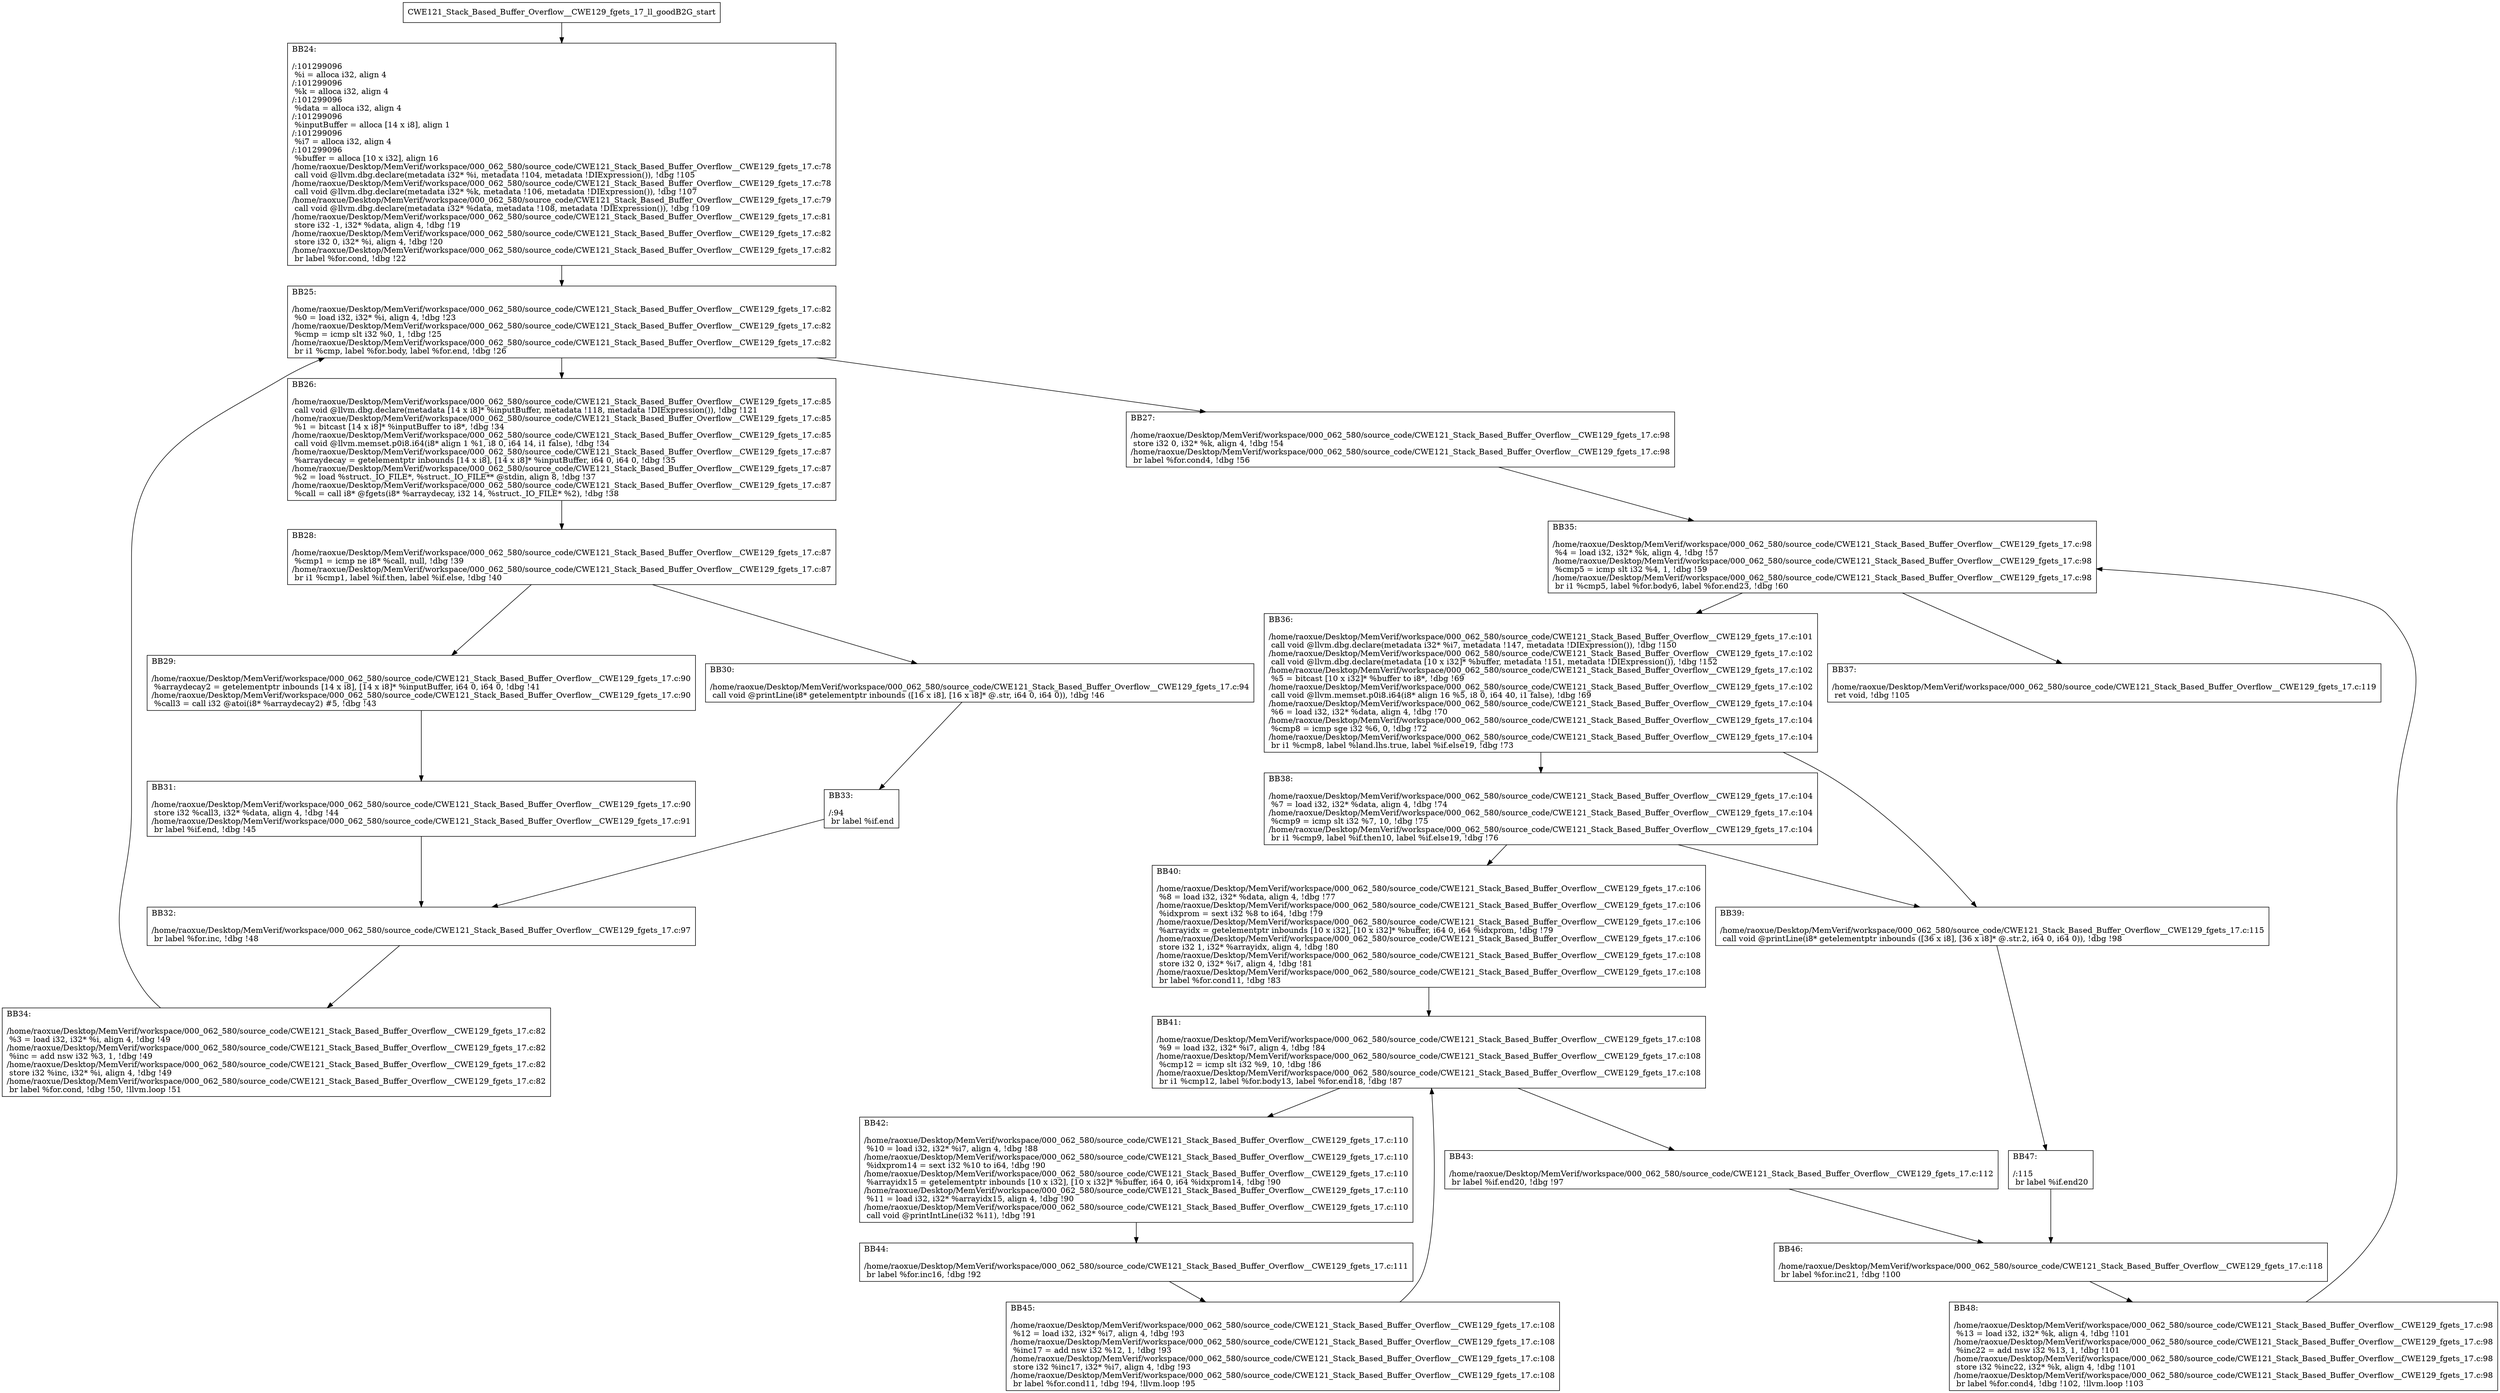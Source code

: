 digraph "CFG for'CWE121_Stack_Based_Buffer_Overflow__CWE129_fgets_17_ll_goodB2G' function" {
	BBCWE121_Stack_Based_Buffer_Overflow__CWE129_fgets_17_ll_goodB2G_start[shape=record,label="{CWE121_Stack_Based_Buffer_Overflow__CWE129_fgets_17_ll_goodB2G_start}"];
	BBCWE121_Stack_Based_Buffer_Overflow__CWE129_fgets_17_ll_goodB2G_start-> CWE121_Stack_Based_Buffer_Overflow__CWE129_fgets_17_ll_goodB2GBB24;
	CWE121_Stack_Based_Buffer_Overflow__CWE129_fgets_17_ll_goodB2GBB24 [shape=record, label="{BB24:\l\l/:101299096\l
  %i = alloca i32, align 4\l
/:101299096\l
  %k = alloca i32, align 4\l
/:101299096\l
  %data = alloca i32, align 4\l
/:101299096\l
  %inputBuffer = alloca [14 x i8], align 1\l
/:101299096\l
  %i7 = alloca i32, align 4\l
/:101299096\l
  %buffer = alloca [10 x i32], align 16\l
/home/raoxue/Desktop/MemVerif/workspace/000_062_580/source_code/CWE121_Stack_Based_Buffer_Overflow__CWE129_fgets_17.c:78\l
  call void @llvm.dbg.declare(metadata i32* %i, metadata !104, metadata !DIExpression()), !dbg !105\l
/home/raoxue/Desktop/MemVerif/workspace/000_062_580/source_code/CWE121_Stack_Based_Buffer_Overflow__CWE129_fgets_17.c:78\l
  call void @llvm.dbg.declare(metadata i32* %k, metadata !106, metadata !DIExpression()), !dbg !107\l
/home/raoxue/Desktop/MemVerif/workspace/000_062_580/source_code/CWE121_Stack_Based_Buffer_Overflow__CWE129_fgets_17.c:79\l
  call void @llvm.dbg.declare(metadata i32* %data, metadata !108, metadata !DIExpression()), !dbg !109\l
/home/raoxue/Desktop/MemVerif/workspace/000_062_580/source_code/CWE121_Stack_Based_Buffer_Overflow__CWE129_fgets_17.c:81\l
  store i32 -1, i32* %data, align 4, !dbg !19\l
/home/raoxue/Desktop/MemVerif/workspace/000_062_580/source_code/CWE121_Stack_Based_Buffer_Overflow__CWE129_fgets_17.c:82\l
  store i32 0, i32* %i, align 4, !dbg !20\l
/home/raoxue/Desktop/MemVerif/workspace/000_062_580/source_code/CWE121_Stack_Based_Buffer_Overflow__CWE129_fgets_17.c:82\l
  br label %for.cond, !dbg !22\l
}"];
	CWE121_Stack_Based_Buffer_Overflow__CWE129_fgets_17_ll_goodB2GBB24-> CWE121_Stack_Based_Buffer_Overflow__CWE129_fgets_17_ll_goodB2GBB25;
	CWE121_Stack_Based_Buffer_Overflow__CWE129_fgets_17_ll_goodB2GBB25 [shape=record, label="{BB25:\l\l/home/raoxue/Desktop/MemVerif/workspace/000_062_580/source_code/CWE121_Stack_Based_Buffer_Overflow__CWE129_fgets_17.c:82\l
  %0 = load i32, i32* %i, align 4, !dbg !23\l
/home/raoxue/Desktop/MemVerif/workspace/000_062_580/source_code/CWE121_Stack_Based_Buffer_Overflow__CWE129_fgets_17.c:82\l
  %cmp = icmp slt i32 %0, 1, !dbg !25\l
/home/raoxue/Desktop/MemVerif/workspace/000_062_580/source_code/CWE121_Stack_Based_Buffer_Overflow__CWE129_fgets_17.c:82\l
  br i1 %cmp, label %for.body, label %for.end, !dbg !26\l
}"];
	CWE121_Stack_Based_Buffer_Overflow__CWE129_fgets_17_ll_goodB2GBB25-> CWE121_Stack_Based_Buffer_Overflow__CWE129_fgets_17_ll_goodB2GBB26;
	CWE121_Stack_Based_Buffer_Overflow__CWE129_fgets_17_ll_goodB2GBB25-> CWE121_Stack_Based_Buffer_Overflow__CWE129_fgets_17_ll_goodB2GBB27;
	CWE121_Stack_Based_Buffer_Overflow__CWE129_fgets_17_ll_goodB2GBB26 [shape=record, label="{BB26:\l\l/home/raoxue/Desktop/MemVerif/workspace/000_062_580/source_code/CWE121_Stack_Based_Buffer_Overflow__CWE129_fgets_17.c:85\l
  call void @llvm.dbg.declare(metadata [14 x i8]* %inputBuffer, metadata !118, metadata !DIExpression()), !dbg !121\l
/home/raoxue/Desktop/MemVerif/workspace/000_062_580/source_code/CWE121_Stack_Based_Buffer_Overflow__CWE129_fgets_17.c:85\l
  %1 = bitcast [14 x i8]* %inputBuffer to i8*, !dbg !34\l
/home/raoxue/Desktop/MemVerif/workspace/000_062_580/source_code/CWE121_Stack_Based_Buffer_Overflow__CWE129_fgets_17.c:85\l
  call void @llvm.memset.p0i8.i64(i8* align 1 %1, i8 0, i64 14, i1 false), !dbg !34\l
/home/raoxue/Desktop/MemVerif/workspace/000_062_580/source_code/CWE121_Stack_Based_Buffer_Overflow__CWE129_fgets_17.c:87\l
  %arraydecay = getelementptr inbounds [14 x i8], [14 x i8]* %inputBuffer, i64 0, i64 0, !dbg !35\l
/home/raoxue/Desktop/MemVerif/workspace/000_062_580/source_code/CWE121_Stack_Based_Buffer_Overflow__CWE129_fgets_17.c:87\l
  %2 = load %struct._IO_FILE*, %struct._IO_FILE** @stdin, align 8, !dbg !37\l
/home/raoxue/Desktop/MemVerif/workspace/000_062_580/source_code/CWE121_Stack_Based_Buffer_Overflow__CWE129_fgets_17.c:87\l
  %call = call i8* @fgets(i8* %arraydecay, i32 14, %struct._IO_FILE* %2), !dbg !38\l
}"];
	CWE121_Stack_Based_Buffer_Overflow__CWE129_fgets_17_ll_goodB2GBB26-> CWE121_Stack_Based_Buffer_Overflow__CWE129_fgets_17_ll_goodB2GBB28;
	CWE121_Stack_Based_Buffer_Overflow__CWE129_fgets_17_ll_goodB2GBB28 [shape=record, label="{BB28:\l\l/home/raoxue/Desktop/MemVerif/workspace/000_062_580/source_code/CWE121_Stack_Based_Buffer_Overflow__CWE129_fgets_17.c:87\l
  %cmp1 = icmp ne i8* %call, null, !dbg !39\l
/home/raoxue/Desktop/MemVerif/workspace/000_062_580/source_code/CWE121_Stack_Based_Buffer_Overflow__CWE129_fgets_17.c:87\l
  br i1 %cmp1, label %if.then, label %if.else, !dbg !40\l
}"];
	CWE121_Stack_Based_Buffer_Overflow__CWE129_fgets_17_ll_goodB2GBB28-> CWE121_Stack_Based_Buffer_Overflow__CWE129_fgets_17_ll_goodB2GBB29;
	CWE121_Stack_Based_Buffer_Overflow__CWE129_fgets_17_ll_goodB2GBB28-> CWE121_Stack_Based_Buffer_Overflow__CWE129_fgets_17_ll_goodB2GBB30;
	CWE121_Stack_Based_Buffer_Overflow__CWE129_fgets_17_ll_goodB2GBB29 [shape=record, label="{BB29:\l\l/home/raoxue/Desktop/MemVerif/workspace/000_062_580/source_code/CWE121_Stack_Based_Buffer_Overflow__CWE129_fgets_17.c:90\l
  %arraydecay2 = getelementptr inbounds [14 x i8], [14 x i8]* %inputBuffer, i64 0, i64 0, !dbg !41\l
/home/raoxue/Desktop/MemVerif/workspace/000_062_580/source_code/CWE121_Stack_Based_Buffer_Overflow__CWE129_fgets_17.c:90\l
  %call3 = call i32 @atoi(i8* %arraydecay2) #5, !dbg !43\l
}"];
	CWE121_Stack_Based_Buffer_Overflow__CWE129_fgets_17_ll_goodB2GBB29-> CWE121_Stack_Based_Buffer_Overflow__CWE129_fgets_17_ll_goodB2GBB31;
	CWE121_Stack_Based_Buffer_Overflow__CWE129_fgets_17_ll_goodB2GBB31 [shape=record, label="{BB31:\l\l/home/raoxue/Desktop/MemVerif/workspace/000_062_580/source_code/CWE121_Stack_Based_Buffer_Overflow__CWE129_fgets_17.c:90\l
  store i32 %call3, i32* %data, align 4, !dbg !44\l
/home/raoxue/Desktop/MemVerif/workspace/000_062_580/source_code/CWE121_Stack_Based_Buffer_Overflow__CWE129_fgets_17.c:91\l
  br label %if.end, !dbg !45\l
}"];
	CWE121_Stack_Based_Buffer_Overflow__CWE129_fgets_17_ll_goodB2GBB31-> CWE121_Stack_Based_Buffer_Overflow__CWE129_fgets_17_ll_goodB2GBB32;
	CWE121_Stack_Based_Buffer_Overflow__CWE129_fgets_17_ll_goodB2GBB30 [shape=record, label="{BB30:\l\l/home/raoxue/Desktop/MemVerif/workspace/000_062_580/source_code/CWE121_Stack_Based_Buffer_Overflow__CWE129_fgets_17.c:94\l
  call void @printLine(i8* getelementptr inbounds ([16 x i8], [16 x i8]* @.str, i64 0, i64 0)), !dbg !46\l
}"];
	CWE121_Stack_Based_Buffer_Overflow__CWE129_fgets_17_ll_goodB2GBB30-> CWE121_Stack_Based_Buffer_Overflow__CWE129_fgets_17_ll_goodB2GBB33;
	CWE121_Stack_Based_Buffer_Overflow__CWE129_fgets_17_ll_goodB2GBB33 [shape=record, label="{BB33:\l\l/:94\l
  br label %if.end\l
}"];
	CWE121_Stack_Based_Buffer_Overflow__CWE129_fgets_17_ll_goodB2GBB33-> CWE121_Stack_Based_Buffer_Overflow__CWE129_fgets_17_ll_goodB2GBB32;
	CWE121_Stack_Based_Buffer_Overflow__CWE129_fgets_17_ll_goodB2GBB32 [shape=record, label="{BB32:\l\l/home/raoxue/Desktop/MemVerif/workspace/000_062_580/source_code/CWE121_Stack_Based_Buffer_Overflow__CWE129_fgets_17.c:97\l
  br label %for.inc, !dbg !48\l
}"];
	CWE121_Stack_Based_Buffer_Overflow__CWE129_fgets_17_ll_goodB2GBB32-> CWE121_Stack_Based_Buffer_Overflow__CWE129_fgets_17_ll_goodB2GBB34;
	CWE121_Stack_Based_Buffer_Overflow__CWE129_fgets_17_ll_goodB2GBB34 [shape=record, label="{BB34:\l\l/home/raoxue/Desktop/MemVerif/workspace/000_062_580/source_code/CWE121_Stack_Based_Buffer_Overflow__CWE129_fgets_17.c:82\l
  %3 = load i32, i32* %i, align 4, !dbg !49\l
/home/raoxue/Desktop/MemVerif/workspace/000_062_580/source_code/CWE121_Stack_Based_Buffer_Overflow__CWE129_fgets_17.c:82\l
  %inc = add nsw i32 %3, 1, !dbg !49\l
/home/raoxue/Desktop/MemVerif/workspace/000_062_580/source_code/CWE121_Stack_Based_Buffer_Overflow__CWE129_fgets_17.c:82\l
  store i32 %inc, i32* %i, align 4, !dbg !49\l
/home/raoxue/Desktop/MemVerif/workspace/000_062_580/source_code/CWE121_Stack_Based_Buffer_Overflow__CWE129_fgets_17.c:82\l
  br label %for.cond, !dbg !50, !llvm.loop !51\l
}"];
	CWE121_Stack_Based_Buffer_Overflow__CWE129_fgets_17_ll_goodB2GBB34-> CWE121_Stack_Based_Buffer_Overflow__CWE129_fgets_17_ll_goodB2GBB25;
	CWE121_Stack_Based_Buffer_Overflow__CWE129_fgets_17_ll_goodB2GBB27 [shape=record, label="{BB27:\l\l/home/raoxue/Desktop/MemVerif/workspace/000_062_580/source_code/CWE121_Stack_Based_Buffer_Overflow__CWE129_fgets_17.c:98\l
  store i32 0, i32* %k, align 4, !dbg !54\l
/home/raoxue/Desktop/MemVerif/workspace/000_062_580/source_code/CWE121_Stack_Based_Buffer_Overflow__CWE129_fgets_17.c:98\l
  br label %for.cond4, !dbg !56\l
}"];
	CWE121_Stack_Based_Buffer_Overflow__CWE129_fgets_17_ll_goodB2GBB27-> CWE121_Stack_Based_Buffer_Overflow__CWE129_fgets_17_ll_goodB2GBB35;
	CWE121_Stack_Based_Buffer_Overflow__CWE129_fgets_17_ll_goodB2GBB35 [shape=record, label="{BB35:\l\l/home/raoxue/Desktop/MemVerif/workspace/000_062_580/source_code/CWE121_Stack_Based_Buffer_Overflow__CWE129_fgets_17.c:98\l
  %4 = load i32, i32* %k, align 4, !dbg !57\l
/home/raoxue/Desktop/MemVerif/workspace/000_062_580/source_code/CWE121_Stack_Based_Buffer_Overflow__CWE129_fgets_17.c:98\l
  %cmp5 = icmp slt i32 %4, 1, !dbg !59\l
/home/raoxue/Desktop/MemVerif/workspace/000_062_580/source_code/CWE121_Stack_Based_Buffer_Overflow__CWE129_fgets_17.c:98\l
  br i1 %cmp5, label %for.body6, label %for.end23, !dbg !60\l
}"];
	CWE121_Stack_Based_Buffer_Overflow__CWE129_fgets_17_ll_goodB2GBB35-> CWE121_Stack_Based_Buffer_Overflow__CWE129_fgets_17_ll_goodB2GBB36;
	CWE121_Stack_Based_Buffer_Overflow__CWE129_fgets_17_ll_goodB2GBB35-> CWE121_Stack_Based_Buffer_Overflow__CWE129_fgets_17_ll_goodB2GBB37;
	CWE121_Stack_Based_Buffer_Overflow__CWE129_fgets_17_ll_goodB2GBB36 [shape=record, label="{BB36:\l\l/home/raoxue/Desktop/MemVerif/workspace/000_062_580/source_code/CWE121_Stack_Based_Buffer_Overflow__CWE129_fgets_17.c:101\l
  call void @llvm.dbg.declare(metadata i32* %i7, metadata !147, metadata !DIExpression()), !dbg !150\l
/home/raoxue/Desktop/MemVerif/workspace/000_062_580/source_code/CWE121_Stack_Based_Buffer_Overflow__CWE129_fgets_17.c:102\l
  call void @llvm.dbg.declare(metadata [10 x i32]* %buffer, metadata !151, metadata !DIExpression()), !dbg !152\l
/home/raoxue/Desktop/MemVerif/workspace/000_062_580/source_code/CWE121_Stack_Based_Buffer_Overflow__CWE129_fgets_17.c:102\l
  %5 = bitcast [10 x i32]* %buffer to i8*, !dbg !69\l
/home/raoxue/Desktop/MemVerif/workspace/000_062_580/source_code/CWE121_Stack_Based_Buffer_Overflow__CWE129_fgets_17.c:102\l
  call void @llvm.memset.p0i8.i64(i8* align 16 %5, i8 0, i64 40, i1 false), !dbg !69\l
/home/raoxue/Desktop/MemVerif/workspace/000_062_580/source_code/CWE121_Stack_Based_Buffer_Overflow__CWE129_fgets_17.c:104\l
  %6 = load i32, i32* %data, align 4, !dbg !70\l
/home/raoxue/Desktop/MemVerif/workspace/000_062_580/source_code/CWE121_Stack_Based_Buffer_Overflow__CWE129_fgets_17.c:104\l
  %cmp8 = icmp sge i32 %6, 0, !dbg !72\l
/home/raoxue/Desktop/MemVerif/workspace/000_062_580/source_code/CWE121_Stack_Based_Buffer_Overflow__CWE129_fgets_17.c:104\l
  br i1 %cmp8, label %land.lhs.true, label %if.else19, !dbg !73\l
}"];
	CWE121_Stack_Based_Buffer_Overflow__CWE129_fgets_17_ll_goodB2GBB36-> CWE121_Stack_Based_Buffer_Overflow__CWE129_fgets_17_ll_goodB2GBB38;
	CWE121_Stack_Based_Buffer_Overflow__CWE129_fgets_17_ll_goodB2GBB36-> CWE121_Stack_Based_Buffer_Overflow__CWE129_fgets_17_ll_goodB2GBB39;
	CWE121_Stack_Based_Buffer_Overflow__CWE129_fgets_17_ll_goodB2GBB38 [shape=record, label="{BB38:\l\l/home/raoxue/Desktop/MemVerif/workspace/000_062_580/source_code/CWE121_Stack_Based_Buffer_Overflow__CWE129_fgets_17.c:104\l
  %7 = load i32, i32* %data, align 4, !dbg !74\l
/home/raoxue/Desktop/MemVerif/workspace/000_062_580/source_code/CWE121_Stack_Based_Buffer_Overflow__CWE129_fgets_17.c:104\l
  %cmp9 = icmp slt i32 %7, 10, !dbg !75\l
/home/raoxue/Desktop/MemVerif/workspace/000_062_580/source_code/CWE121_Stack_Based_Buffer_Overflow__CWE129_fgets_17.c:104\l
  br i1 %cmp9, label %if.then10, label %if.else19, !dbg !76\l
}"];
	CWE121_Stack_Based_Buffer_Overflow__CWE129_fgets_17_ll_goodB2GBB38-> CWE121_Stack_Based_Buffer_Overflow__CWE129_fgets_17_ll_goodB2GBB40;
	CWE121_Stack_Based_Buffer_Overflow__CWE129_fgets_17_ll_goodB2GBB38-> CWE121_Stack_Based_Buffer_Overflow__CWE129_fgets_17_ll_goodB2GBB39;
	CWE121_Stack_Based_Buffer_Overflow__CWE129_fgets_17_ll_goodB2GBB40 [shape=record, label="{BB40:\l\l/home/raoxue/Desktop/MemVerif/workspace/000_062_580/source_code/CWE121_Stack_Based_Buffer_Overflow__CWE129_fgets_17.c:106\l
  %8 = load i32, i32* %data, align 4, !dbg !77\l
/home/raoxue/Desktop/MemVerif/workspace/000_062_580/source_code/CWE121_Stack_Based_Buffer_Overflow__CWE129_fgets_17.c:106\l
  %idxprom = sext i32 %8 to i64, !dbg !79\l
/home/raoxue/Desktop/MemVerif/workspace/000_062_580/source_code/CWE121_Stack_Based_Buffer_Overflow__CWE129_fgets_17.c:106\l
  %arrayidx = getelementptr inbounds [10 x i32], [10 x i32]* %buffer, i64 0, i64 %idxprom, !dbg !79\l
/home/raoxue/Desktop/MemVerif/workspace/000_062_580/source_code/CWE121_Stack_Based_Buffer_Overflow__CWE129_fgets_17.c:106\l
  store i32 1, i32* %arrayidx, align 4, !dbg !80\l
/home/raoxue/Desktop/MemVerif/workspace/000_062_580/source_code/CWE121_Stack_Based_Buffer_Overflow__CWE129_fgets_17.c:108\l
  store i32 0, i32* %i7, align 4, !dbg !81\l
/home/raoxue/Desktop/MemVerif/workspace/000_062_580/source_code/CWE121_Stack_Based_Buffer_Overflow__CWE129_fgets_17.c:108\l
  br label %for.cond11, !dbg !83\l
}"];
	CWE121_Stack_Based_Buffer_Overflow__CWE129_fgets_17_ll_goodB2GBB40-> CWE121_Stack_Based_Buffer_Overflow__CWE129_fgets_17_ll_goodB2GBB41;
	CWE121_Stack_Based_Buffer_Overflow__CWE129_fgets_17_ll_goodB2GBB41 [shape=record, label="{BB41:\l\l/home/raoxue/Desktop/MemVerif/workspace/000_062_580/source_code/CWE121_Stack_Based_Buffer_Overflow__CWE129_fgets_17.c:108\l
  %9 = load i32, i32* %i7, align 4, !dbg !84\l
/home/raoxue/Desktop/MemVerif/workspace/000_062_580/source_code/CWE121_Stack_Based_Buffer_Overflow__CWE129_fgets_17.c:108\l
  %cmp12 = icmp slt i32 %9, 10, !dbg !86\l
/home/raoxue/Desktop/MemVerif/workspace/000_062_580/source_code/CWE121_Stack_Based_Buffer_Overflow__CWE129_fgets_17.c:108\l
  br i1 %cmp12, label %for.body13, label %for.end18, !dbg !87\l
}"];
	CWE121_Stack_Based_Buffer_Overflow__CWE129_fgets_17_ll_goodB2GBB41-> CWE121_Stack_Based_Buffer_Overflow__CWE129_fgets_17_ll_goodB2GBB42;
	CWE121_Stack_Based_Buffer_Overflow__CWE129_fgets_17_ll_goodB2GBB41-> CWE121_Stack_Based_Buffer_Overflow__CWE129_fgets_17_ll_goodB2GBB43;
	CWE121_Stack_Based_Buffer_Overflow__CWE129_fgets_17_ll_goodB2GBB42 [shape=record, label="{BB42:\l\l/home/raoxue/Desktop/MemVerif/workspace/000_062_580/source_code/CWE121_Stack_Based_Buffer_Overflow__CWE129_fgets_17.c:110\l
  %10 = load i32, i32* %i7, align 4, !dbg !88\l
/home/raoxue/Desktop/MemVerif/workspace/000_062_580/source_code/CWE121_Stack_Based_Buffer_Overflow__CWE129_fgets_17.c:110\l
  %idxprom14 = sext i32 %10 to i64, !dbg !90\l
/home/raoxue/Desktop/MemVerif/workspace/000_062_580/source_code/CWE121_Stack_Based_Buffer_Overflow__CWE129_fgets_17.c:110\l
  %arrayidx15 = getelementptr inbounds [10 x i32], [10 x i32]* %buffer, i64 0, i64 %idxprom14, !dbg !90\l
/home/raoxue/Desktop/MemVerif/workspace/000_062_580/source_code/CWE121_Stack_Based_Buffer_Overflow__CWE129_fgets_17.c:110\l
  %11 = load i32, i32* %arrayidx15, align 4, !dbg !90\l
/home/raoxue/Desktop/MemVerif/workspace/000_062_580/source_code/CWE121_Stack_Based_Buffer_Overflow__CWE129_fgets_17.c:110\l
  call void @printIntLine(i32 %11), !dbg !91\l
}"];
	CWE121_Stack_Based_Buffer_Overflow__CWE129_fgets_17_ll_goodB2GBB42-> CWE121_Stack_Based_Buffer_Overflow__CWE129_fgets_17_ll_goodB2GBB44;
	CWE121_Stack_Based_Buffer_Overflow__CWE129_fgets_17_ll_goodB2GBB44 [shape=record, label="{BB44:\l\l/home/raoxue/Desktop/MemVerif/workspace/000_062_580/source_code/CWE121_Stack_Based_Buffer_Overflow__CWE129_fgets_17.c:111\l
  br label %for.inc16, !dbg !92\l
}"];
	CWE121_Stack_Based_Buffer_Overflow__CWE129_fgets_17_ll_goodB2GBB44-> CWE121_Stack_Based_Buffer_Overflow__CWE129_fgets_17_ll_goodB2GBB45;
	CWE121_Stack_Based_Buffer_Overflow__CWE129_fgets_17_ll_goodB2GBB45 [shape=record, label="{BB45:\l\l/home/raoxue/Desktop/MemVerif/workspace/000_062_580/source_code/CWE121_Stack_Based_Buffer_Overflow__CWE129_fgets_17.c:108\l
  %12 = load i32, i32* %i7, align 4, !dbg !93\l
/home/raoxue/Desktop/MemVerif/workspace/000_062_580/source_code/CWE121_Stack_Based_Buffer_Overflow__CWE129_fgets_17.c:108\l
  %inc17 = add nsw i32 %12, 1, !dbg !93\l
/home/raoxue/Desktop/MemVerif/workspace/000_062_580/source_code/CWE121_Stack_Based_Buffer_Overflow__CWE129_fgets_17.c:108\l
  store i32 %inc17, i32* %i7, align 4, !dbg !93\l
/home/raoxue/Desktop/MemVerif/workspace/000_062_580/source_code/CWE121_Stack_Based_Buffer_Overflow__CWE129_fgets_17.c:108\l
  br label %for.cond11, !dbg !94, !llvm.loop !95\l
}"];
	CWE121_Stack_Based_Buffer_Overflow__CWE129_fgets_17_ll_goodB2GBB45-> CWE121_Stack_Based_Buffer_Overflow__CWE129_fgets_17_ll_goodB2GBB41;
	CWE121_Stack_Based_Buffer_Overflow__CWE129_fgets_17_ll_goodB2GBB43 [shape=record, label="{BB43:\l\l/home/raoxue/Desktop/MemVerif/workspace/000_062_580/source_code/CWE121_Stack_Based_Buffer_Overflow__CWE129_fgets_17.c:112\l
  br label %if.end20, !dbg !97\l
}"];
	CWE121_Stack_Based_Buffer_Overflow__CWE129_fgets_17_ll_goodB2GBB43-> CWE121_Stack_Based_Buffer_Overflow__CWE129_fgets_17_ll_goodB2GBB46;
	CWE121_Stack_Based_Buffer_Overflow__CWE129_fgets_17_ll_goodB2GBB39 [shape=record, label="{BB39:\l\l/home/raoxue/Desktop/MemVerif/workspace/000_062_580/source_code/CWE121_Stack_Based_Buffer_Overflow__CWE129_fgets_17.c:115\l
  call void @printLine(i8* getelementptr inbounds ([36 x i8], [36 x i8]* @.str.2, i64 0, i64 0)), !dbg !98\l
}"];
	CWE121_Stack_Based_Buffer_Overflow__CWE129_fgets_17_ll_goodB2GBB39-> CWE121_Stack_Based_Buffer_Overflow__CWE129_fgets_17_ll_goodB2GBB47;
	CWE121_Stack_Based_Buffer_Overflow__CWE129_fgets_17_ll_goodB2GBB47 [shape=record, label="{BB47:\l\l/:115\l
  br label %if.end20\l
}"];
	CWE121_Stack_Based_Buffer_Overflow__CWE129_fgets_17_ll_goodB2GBB47-> CWE121_Stack_Based_Buffer_Overflow__CWE129_fgets_17_ll_goodB2GBB46;
	CWE121_Stack_Based_Buffer_Overflow__CWE129_fgets_17_ll_goodB2GBB46 [shape=record, label="{BB46:\l\l/home/raoxue/Desktop/MemVerif/workspace/000_062_580/source_code/CWE121_Stack_Based_Buffer_Overflow__CWE129_fgets_17.c:118\l
  br label %for.inc21, !dbg !100\l
}"];
	CWE121_Stack_Based_Buffer_Overflow__CWE129_fgets_17_ll_goodB2GBB46-> CWE121_Stack_Based_Buffer_Overflow__CWE129_fgets_17_ll_goodB2GBB48;
	CWE121_Stack_Based_Buffer_Overflow__CWE129_fgets_17_ll_goodB2GBB48 [shape=record, label="{BB48:\l\l/home/raoxue/Desktop/MemVerif/workspace/000_062_580/source_code/CWE121_Stack_Based_Buffer_Overflow__CWE129_fgets_17.c:98\l
  %13 = load i32, i32* %k, align 4, !dbg !101\l
/home/raoxue/Desktop/MemVerif/workspace/000_062_580/source_code/CWE121_Stack_Based_Buffer_Overflow__CWE129_fgets_17.c:98\l
  %inc22 = add nsw i32 %13, 1, !dbg !101\l
/home/raoxue/Desktop/MemVerif/workspace/000_062_580/source_code/CWE121_Stack_Based_Buffer_Overflow__CWE129_fgets_17.c:98\l
  store i32 %inc22, i32* %k, align 4, !dbg !101\l
/home/raoxue/Desktop/MemVerif/workspace/000_062_580/source_code/CWE121_Stack_Based_Buffer_Overflow__CWE129_fgets_17.c:98\l
  br label %for.cond4, !dbg !102, !llvm.loop !103\l
}"];
	CWE121_Stack_Based_Buffer_Overflow__CWE129_fgets_17_ll_goodB2GBB48-> CWE121_Stack_Based_Buffer_Overflow__CWE129_fgets_17_ll_goodB2GBB35;
	CWE121_Stack_Based_Buffer_Overflow__CWE129_fgets_17_ll_goodB2GBB37 [shape=record, label="{BB37:\l\l/home/raoxue/Desktop/MemVerif/workspace/000_062_580/source_code/CWE121_Stack_Based_Buffer_Overflow__CWE129_fgets_17.c:119\l
  ret void, !dbg !105\l
}"];
}
